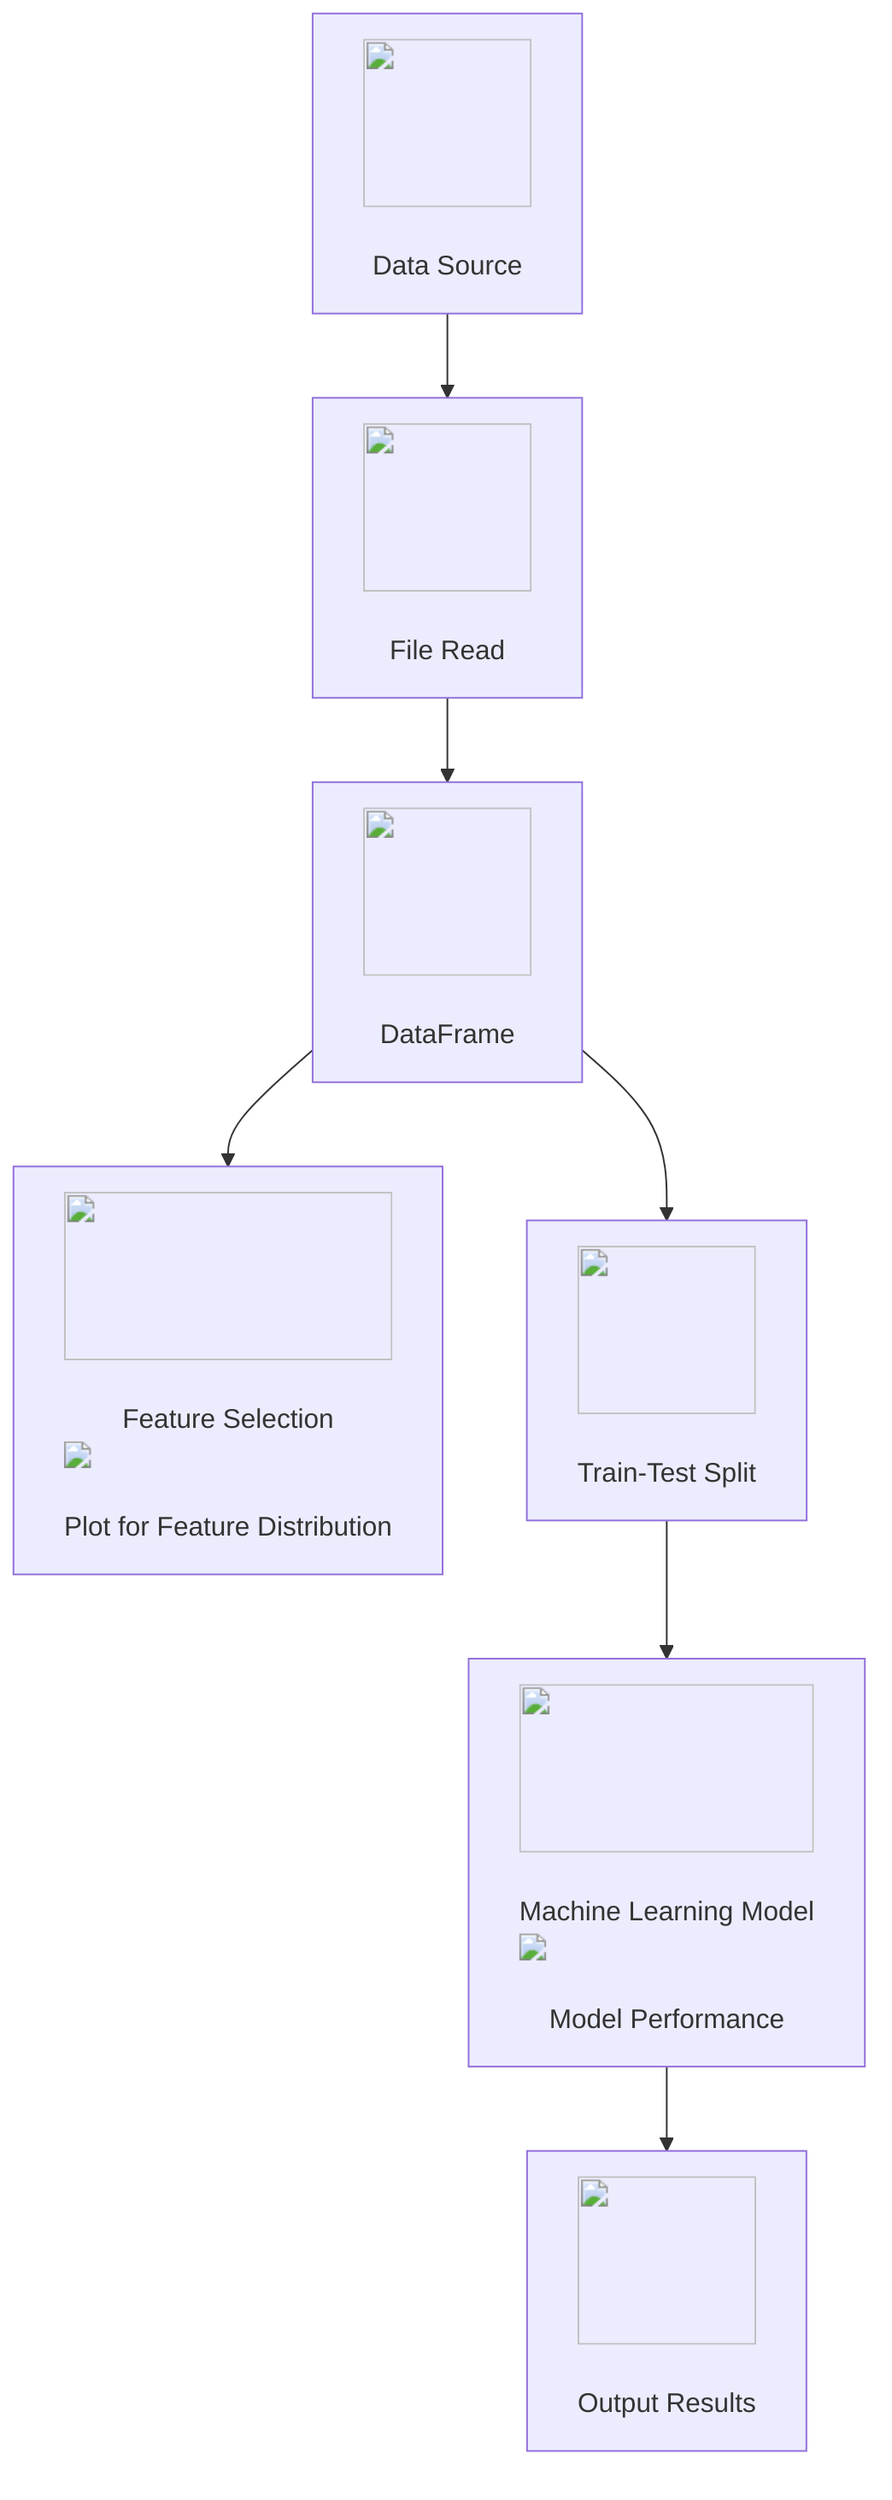 graph TD;
    A["<img src='icons/database.svg' width=100 height=100/> <br/> Data Source"] --> B["<img src='icons/file.svg' width=100 height=100/> <br/> File Read"];
    B --> C["<img src='icons/table.svg' width=100 height=100/> <br/> DataFrame"];
    C --> D["<img src='icons/column_split.svg' width=100 height=100/> <br/> Feature Selection <img src='dummy_plots/scatter_plot_template.svg'/> <br/> Plot for Feature Distribution"];
    C --> E["<img src='icons/row_split.svg' width=100 height=100/> <br/> Train-Test Split"];
    E --> F["<img src='icons/brain.svg' width=100 height=100/> <br/> Machine Learning Model <img src='dummy_plots/lineplot_template.svg'/> <br/> Model Performance"];
    F --> G["<img src='icons/image.svg' width=100 height=100/> <br/> Output Results"];